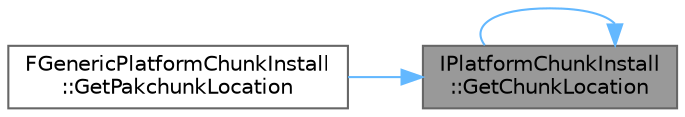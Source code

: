 digraph "IPlatformChunkInstall::GetChunkLocation"
{
 // INTERACTIVE_SVG=YES
 // LATEX_PDF_SIZE
  bgcolor="transparent";
  edge [fontname=Helvetica,fontsize=10,labelfontname=Helvetica,labelfontsize=10];
  node [fontname=Helvetica,fontsize=10,shape=box,height=0.2,width=0.4];
  rankdir="RL";
  Node1 [id="Node000001",label="IPlatformChunkInstall\l::GetChunkLocation",height=0.2,width=0.4,color="gray40", fillcolor="grey60", style="filled", fontcolor="black",tooltip="Get the current location of a chunk."];
  Node1 -> Node1 [id="edge1_Node000001_Node000001",dir="back",color="steelblue1",style="solid",tooltip=" "];
  Node1 -> Node2 [id="edge2_Node000001_Node000002",dir="back",color="steelblue1",style="solid",tooltip=" "];
  Node2 [id="Node000002",label="FGenericPlatformChunkInstall\l::GetPakchunkLocation",height=0.2,width=0.4,color="grey40", fillcolor="white", style="filled",URL="$df/d1a/classFGenericPlatformChunkInstall.html#a0ebcd7f612a63796964363009821abfc",tooltip="Get the current location of a chunk with pakchunk index."];
}
